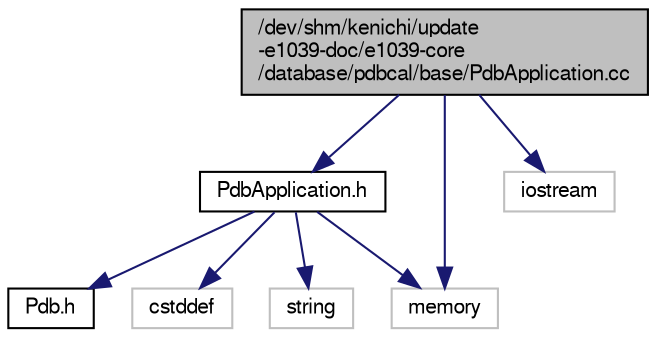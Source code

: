 digraph "/dev/shm/kenichi/update-e1039-doc/e1039-core/database/pdbcal/base/PdbApplication.cc"
{
  bgcolor="transparent";
  edge [fontname="FreeSans",fontsize="10",labelfontname="FreeSans",labelfontsize="10"];
  node [fontname="FreeSans",fontsize="10",shape=record];
  Node1 [label="/dev/shm/kenichi/update\l-e1039-doc/e1039-core\l/database/pdbcal/base/PdbApplication.cc",height=0.2,width=0.4,color="black", fillcolor="grey75", style="filled" fontcolor="black"];
  Node1 -> Node2 [color="midnightblue",fontsize="10",style="solid",fontname="FreeSans"];
  Node2 [label="PdbApplication.h",height=0.2,width=0.4,color="black",URL="$dc/dc3/PdbApplication_8h.html"];
  Node2 -> Node3 [color="midnightblue",fontsize="10",style="solid",fontname="FreeSans"];
  Node3 [label="Pdb.h",height=0.2,width=0.4,color="black",URL="$d0/d85/Pdb_8h.html"];
  Node2 -> Node4 [color="midnightblue",fontsize="10",style="solid",fontname="FreeSans"];
  Node4 [label="cstddef",height=0.2,width=0.4,color="grey75"];
  Node2 -> Node5 [color="midnightblue",fontsize="10",style="solid",fontname="FreeSans"];
  Node5 [label="memory",height=0.2,width=0.4,color="grey75"];
  Node2 -> Node6 [color="midnightblue",fontsize="10",style="solid",fontname="FreeSans"];
  Node6 [label="string",height=0.2,width=0.4,color="grey75"];
  Node1 -> Node7 [color="midnightblue",fontsize="10",style="solid",fontname="FreeSans"];
  Node7 [label="iostream",height=0.2,width=0.4,color="grey75"];
  Node1 -> Node5 [color="midnightblue",fontsize="10",style="solid",fontname="FreeSans"];
}
